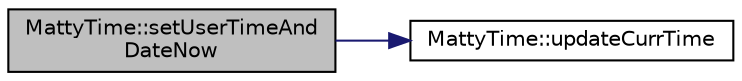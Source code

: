 digraph "MattyTime::setUserTimeAndDateNow"
{
  edge [fontname="Helvetica",fontsize="10",labelfontname="Helvetica",labelfontsize="10"];
  node [fontname="Helvetica",fontsize="10",shape=record];
  rankdir="LR";
  Node67 [label="MattyTime::setUserTimeAnd\lDateNow",height=0.2,width=0.4,color="black", fillcolor="grey75", style="filled", fontcolor="black"];
  Node67 -> Node68 [color="midnightblue",fontsize="10",style="solid"];
  Node68 [label="MattyTime::updateCurrTime",height=0.2,width=0.4,color="black", fillcolor="white", style="filled",URL="$classMattyTime.html#a52a7500e419fe56d10ddf2715fc96d06"];
}
